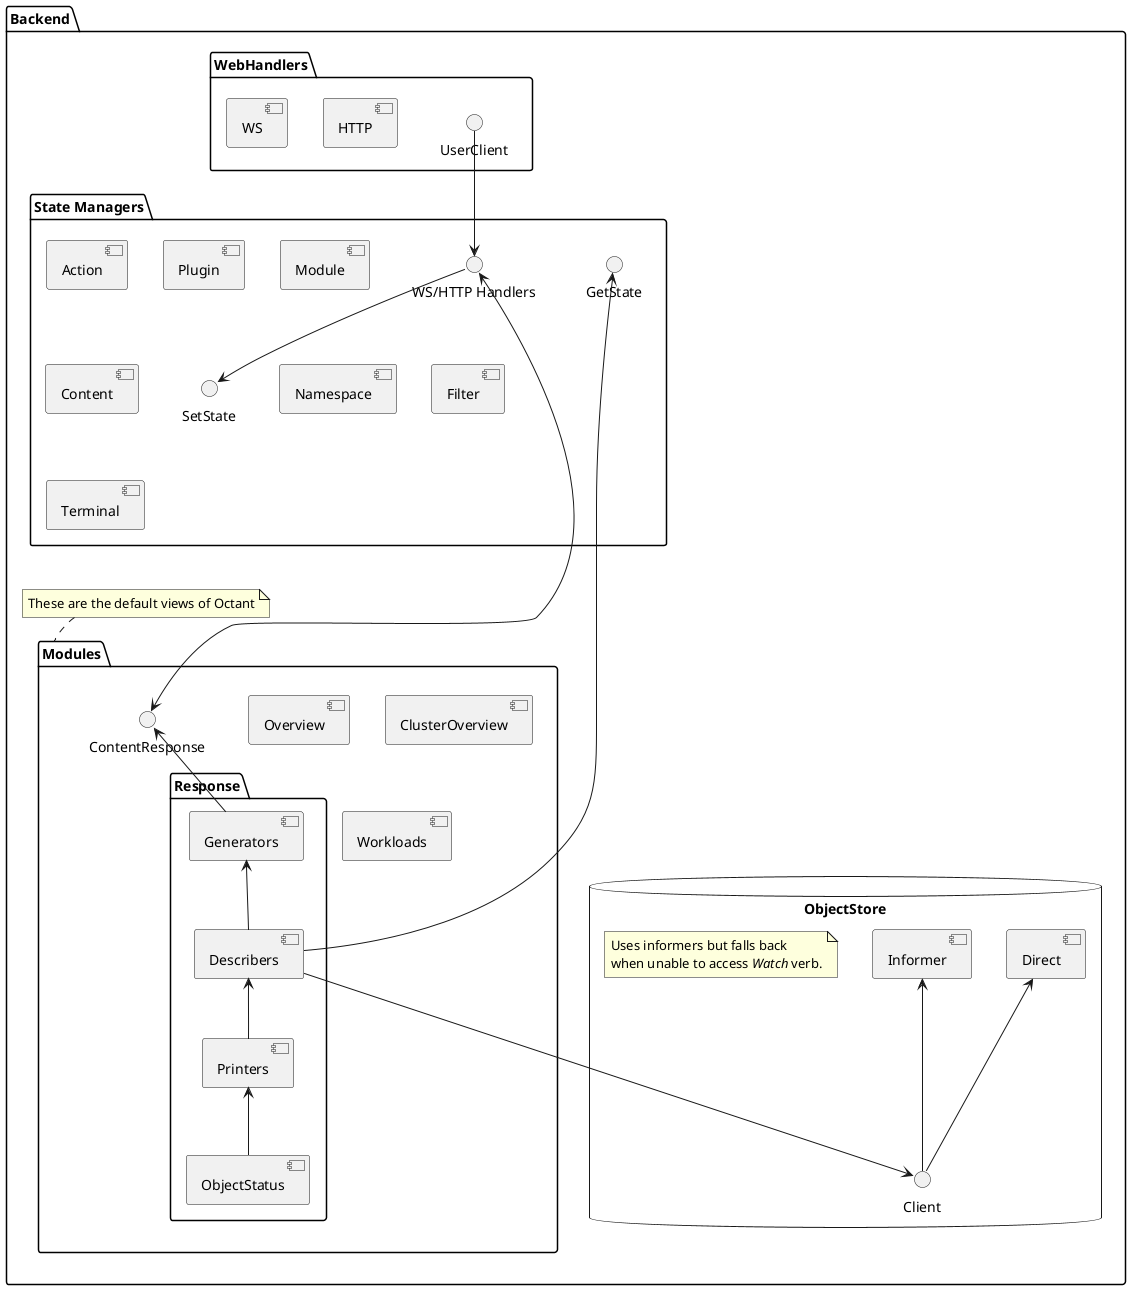 @startuml octant-general-architecture
package "Backend" {

    database "ObjectStore" {
        interface Client
        [Direct] <--- Client
        [Informer] <--- Client
        note as N2
            Uses informers but falls back
            when unable to access <i>Watch</i> verb.
        end note
    }

    package "State Managers" as Managers {
        interface "WS/HTTP Handlers" as Handlers
        interface SetState
        interface GetState
        [Action]
        [Plugin]
        [Module]
        [Content]
        [Namespace]
        [Filter]
        [Terminal]
    }

    package "Modules" {
        interface ContentResponse
        [Overview]
        [ClusterOverview]
        [Workloads]

        package "Response" {
            [Generators]
            [Describers]
            [Printers]
            [ObjectStatus]
        }
    }
    note top of Modules
        These are the default views of Octant
    end note

    package WebHandlers {
        interface UserClient
        [HTTP]
        [WS]
    }
}

UserClient --> Handlers
Handlers --> SetState

Describers ---> Client

Printers <-- ObjectStatus
Describers <-- Printers
Describers --> GetState
Generators <-- Describers
ContentResponse <-- Generators
Handlers <-----> ContentResponse

@enduml